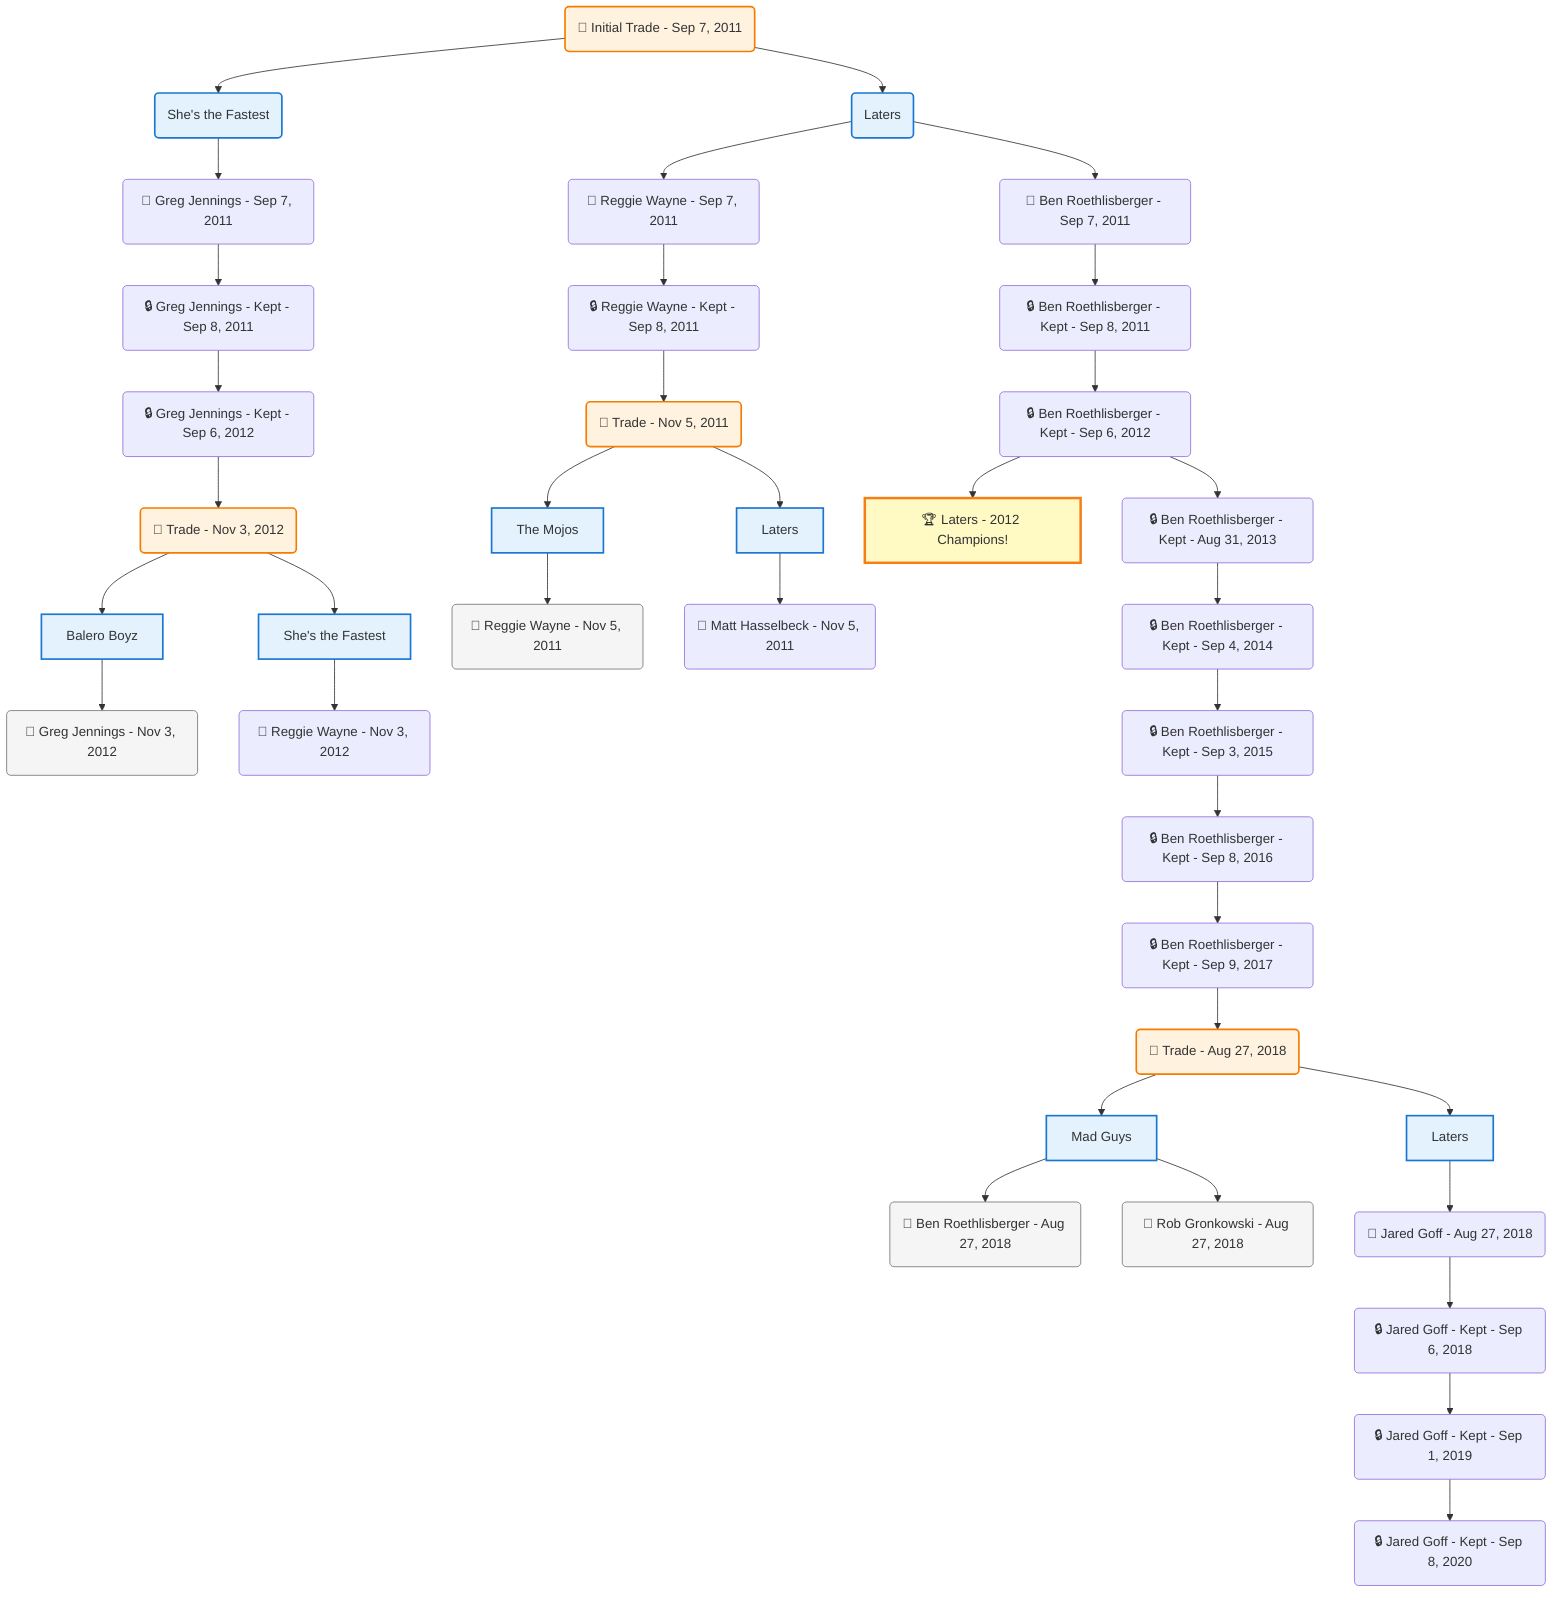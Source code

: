 flowchart TD

    TRADE_MAIN("🔄 Initial Trade - Sep 7, 2011")
    TEAM_1("She's the Fastest")
    TEAM_2("Laters")
    NODE_24108c67-7933-4334-8d09-0e67c989c811("🔄 Greg Jennings - Sep 7, 2011")
    NODE_4b0a91cf-5804-4a84-a766-0591a5df6d76("🔒 Greg Jennings - Kept - Sep 8, 2011")
    NODE_7f3002a1-23af-45ca-93b7-336477f1abb7("🔒 Greg Jennings - Kept - Sep 6, 2012")
    TRADE_d7b31491-b826-48d7-862e-f557878fe5b7_3("🔄 Trade - Nov 3, 2012")
    TEAM_2feaf03e-fb22-498e-ac8f-e596b6ba7810_4["Balero Boyz"]
    NODE_d658db76-f15a-4f96-ab00-0e1799749223("🔄 Greg Jennings - Nov 3, 2012")
    TEAM_4449259f-64af-44fd-9235-1facc0926234_5["She's the Fastest"]
    NODE_e7d3d32f-c4d7-4fd6-8fa4-6d0a73298021("🔄 Reggie Wayne - Nov 3, 2012")
    NODE_25079c09-7dc6-48be-89ab-87aa5095ef70("🔄 Reggie Wayne - Sep 7, 2011")
    NODE_082dbc2a-7d99-4caf-b2bf-5eb3c422ea0f("🔒 Reggie Wayne - Kept - Sep 8, 2011")
    TRADE_347511d1-8464-4416-9286-046b0c18f7eb_6("🔄 Trade - Nov 5, 2011")
    TEAM_bbe2d0ad-54cf-4c22-be82-b2a5f262a157_7["The Mojos"]
    NODE_9cce0738-0e27-49f7-9e4b-701bbb3eec7c("🔄 Reggie Wayne - Nov 5, 2011")
    TEAM_825928a9-7194-43aa-b7ae-fc78c2510b16_8["Laters"]
    NODE_08403eed-b672-4fb3-986a-4554094ea2d0("🔄 Matt Hasselbeck - Nov 5, 2011")
    NODE_0a108c99-afcd-43b7-a78b-9703a3f35d81("🔄 Ben Roethlisberger - Sep 7, 2011")
    NODE_16c5d5e3-8736-4e57-9718-51a980964d15("🔒 Ben Roethlisberger - Kept - Sep 8, 2011")
    NODE_00bbbd04-aed7-455f-834e-80658012a291("🔒 Ben Roethlisberger - Kept - Sep 6, 2012")
    CHAMP_825928a9-7194-43aa-b7ae-fc78c2510b16_2012["🏆 Laters - 2012 Champions!"]
    NODE_55100bdc-fda9-4a83-a514-947fa2fa9eea("🔒 Ben Roethlisberger - Kept - Aug 31, 2013")
    NODE_4cb8d722-f8e5-4646-977d-db60c1f6ce2e("🔒 Ben Roethlisberger - Kept - Sep 4, 2014")
    NODE_a488750f-47d7-4baf-8383-e24f137ab6f6("🔒 Ben Roethlisberger - Kept - Sep 3, 2015")
    NODE_beb482c0-226c-4297-b9a2-2e1ffabe1086("🔒 Ben Roethlisberger - Kept - Sep 8, 2016")
    NODE_44077c44-3b38-4417-82b3-d47f7dcf42bd("🔒 Ben Roethlisberger - Kept - Sep 9, 2017")
    TRADE_ce7f766f-c31a-4476-b7f0-5cf3746dfea7_9("🔄 Trade - Aug 27, 2018")
    TEAM_f5908944-6efd-40eb-af54-6c53004e0e2f_10["Mad Guys"]
    NODE_34399eb1-7af4-49ce-88fa-7e1eda142ce4("🔄 Ben Roethlisberger - Aug 27, 2018")
    NODE_b45fa4c8-b974-47f3-b697-cb85e118b640("🔄 Rob Gronkowski - Aug 27, 2018")
    TEAM_825928a9-7194-43aa-b7ae-fc78c2510b16_11["Laters"]
    NODE_579c84ce-db8e-4124-807c-b46740300dee("🔄 Jared Goff - Aug 27, 2018")
    NODE_d43cf8a7-cdaf-4bbe-ba8f-92f827f69380("🔒 Jared Goff - Kept - Sep 6, 2018")
    NODE_9bdb69d4-1541-4328-b113-7fc4cbd55219("🔒 Jared Goff - Kept - Sep 1, 2019")
    NODE_024c0f11-7d1f-4aee-9fde-6d5c744778a4("🔒 Jared Goff - Kept - Sep 8, 2020")

    TRADE_MAIN --> TEAM_1
    TRADE_MAIN --> TEAM_2
    TEAM_1 --> NODE_24108c67-7933-4334-8d09-0e67c989c811
    NODE_24108c67-7933-4334-8d09-0e67c989c811 --> NODE_4b0a91cf-5804-4a84-a766-0591a5df6d76
    NODE_4b0a91cf-5804-4a84-a766-0591a5df6d76 --> NODE_7f3002a1-23af-45ca-93b7-336477f1abb7
    NODE_7f3002a1-23af-45ca-93b7-336477f1abb7 --> TRADE_d7b31491-b826-48d7-862e-f557878fe5b7_3
    TRADE_d7b31491-b826-48d7-862e-f557878fe5b7_3 --> TEAM_2feaf03e-fb22-498e-ac8f-e596b6ba7810_4
    TEAM_2feaf03e-fb22-498e-ac8f-e596b6ba7810_4 --> NODE_d658db76-f15a-4f96-ab00-0e1799749223
    TRADE_d7b31491-b826-48d7-862e-f557878fe5b7_3 --> TEAM_4449259f-64af-44fd-9235-1facc0926234_5
    TEAM_4449259f-64af-44fd-9235-1facc0926234_5 --> NODE_e7d3d32f-c4d7-4fd6-8fa4-6d0a73298021
    TEAM_2 --> NODE_25079c09-7dc6-48be-89ab-87aa5095ef70
    NODE_25079c09-7dc6-48be-89ab-87aa5095ef70 --> NODE_082dbc2a-7d99-4caf-b2bf-5eb3c422ea0f
    NODE_082dbc2a-7d99-4caf-b2bf-5eb3c422ea0f --> TRADE_347511d1-8464-4416-9286-046b0c18f7eb_6
    TRADE_347511d1-8464-4416-9286-046b0c18f7eb_6 --> TEAM_bbe2d0ad-54cf-4c22-be82-b2a5f262a157_7
    TEAM_bbe2d0ad-54cf-4c22-be82-b2a5f262a157_7 --> NODE_9cce0738-0e27-49f7-9e4b-701bbb3eec7c
    TRADE_347511d1-8464-4416-9286-046b0c18f7eb_6 --> TEAM_825928a9-7194-43aa-b7ae-fc78c2510b16_8
    TEAM_825928a9-7194-43aa-b7ae-fc78c2510b16_8 --> NODE_08403eed-b672-4fb3-986a-4554094ea2d0
    TEAM_2 --> NODE_0a108c99-afcd-43b7-a78b-9703a3f35d81
    NODE_0a108c99-afcd-43b7-a78b-9703a3f35d81 --> NODE_16c5d5e3-8736-4e57-9718-51a980964d15
    NODE_16c5d5e3-8736-4e57-9718-51a980964d15 --> NODE_00bbbd04-aed7-455f-834e-80658012a291
    NODE_00bbbd04-aed7-455f-834e-80658012a291 --> CHAMP_825928a9-7194-43aa-b7ae-fc78c2510b16_2012
    NODE_00bbbd04-aed7-455f-834e-80658012a291 --> NODE_55100bdc-fda9-4a83-a514-947fa2fa9eea
    NODE_55100bdc-fda9-4a83-a514-947fa2fa9eea --> NODE_4cb8d722-f8e5-4646-977d-db60c1f6ce2e
    NODE_4cb8d722-f8e5-4646-977d-db60c1f6ce2e --> NODE_a488750f-47d7-4baf-8383-e24f137ab6f6
    NODE_a488750f-47d7-4baf-8383-e24f137ab6f6 --> NODE_beb482c0-226c-4297-b9a2-2e1ffabe1086
    NODE_beb482c0-226c-4297-b9a2-2e1ffabe1086 --> NODE_44077c44-3b38-4417-82b3-d47f7dcf42bd
    NODE_44077c44-3b38-4417-82b3-d47f7dcf42bd --> TRADE_ce7f766f-c31a-4476-b7f0-5cf3746dfea7_9
    TRADE_ce7f766f-c31a-4476-b7f0-5cf3746dfea7_9 --> TEAM_f5908944-6efd-40eb-af54-6c53004e0e2f_10
    TEAM_f5908944-6efd-40eb-af54-6c53004e0e2f_10 --> NODE_34399eb1-7af4-49ce-88fa-7e1eda142ce4
    TEAM_f5908944-6efd-40eb-af54-6c53004e0e2f_10 --> NODE_b45fa4c8-b974-47f3-b697-cb85e118b640
    TRADE_ce7f766f-c31a-4476-b7f0-5cf3746dfea7_9 --> TEAM_825928a9-7194-43aa-b7ae-fc78c2510b16_11
    TEAM_825928a9-7194-43aa-b7ae-fc78c2510b16_11 --> NODE_579c84ce-db8e-4124-807c-b46740300dee
    NODE_579c84ce-db8e-4124-807c-b46740300dee --> NODE_d43cf8a7-cdaf-4bbe-ba8f-92f827f69380
    NODE_d43cf8a7-cdaf-4bbe-ba8f-92f827f69380 --> NODE_9bdb69d4-1541-4328-b113-7fc4cbd55219
    NODE_9bdb69d4-1541-4328-b113-7fc4cbd55219 --> NODE_024c0f11-7d1f-4aee-9fde-6d5c744778a4

    %% Node styling
    classDef teamNode fill:#e3f2fd,stroke:#1976d2,stroke-width:2px
    classDef tradeNode fill:#fff3e0,stroke:#f57c00,stroke-width:2px
    classDef playerNode fill:#f3e5f5,stroke:#7b1fa2,stroke-width:1px
    classDef nonRootPlayerNode fill:#f5f5f5,stroke:#757575,stroke-width:1px
    classDef endNode fill:#ffebee,stroke:#c62828,stroke-width:2px
    classDef waiverNode fill:#e8f5e8,stroke:#388e3c,stroke-width:2px
    classDef championshipNode fill:#fff9c4,stroke:#f57f17,stroke-width:3px

    class TEAM_1,TEAM_2,TEAM_2feaf03e-fb22-498e-ac8f-e596b6ba7810_4,TEAM_4449259f-64af-44fd-9235-1facc0926234_5,TEAM_bbe2d0ad-54cf-4c22-be82-b2a5f262a157_7,TEAM_825928a9-7194-43aa-b7ae-fc78c2510b16_8,TEAM_f5908944-6efd-40eb-af54-6c53004e0e2f_10,TEAM_825928a9-7194-43aa-b7ae-fc78c2510b16_11 teamNode
    class CHAMP_825928a9-7194-43aa-b7ae-fc78c2510b16_2012 championshipNode
    class NODE_d658db76-f15a-4f96-ab00-0e1799749223,NODE_9cce0738-0e27-49f7-9e4b-701bbb3eec7c,NODE_34399eb1-7af4-49ce-88fa-7e1eda142ce4,NODE_b45fa4c8-b974-47f3-b697-cb85e118b640 nonRootPlayerNode
    class TRADE_MAIN,TRADE_d7b31491-b826-48d7-862e-f557878fe5b7_3,TRADE_347511d1-8464-4416-9286-046b0c18f7eb_6,TRADE_ce7f766f-c31a-4476-b7f0-5cf3746dfea7_9 tradeNode